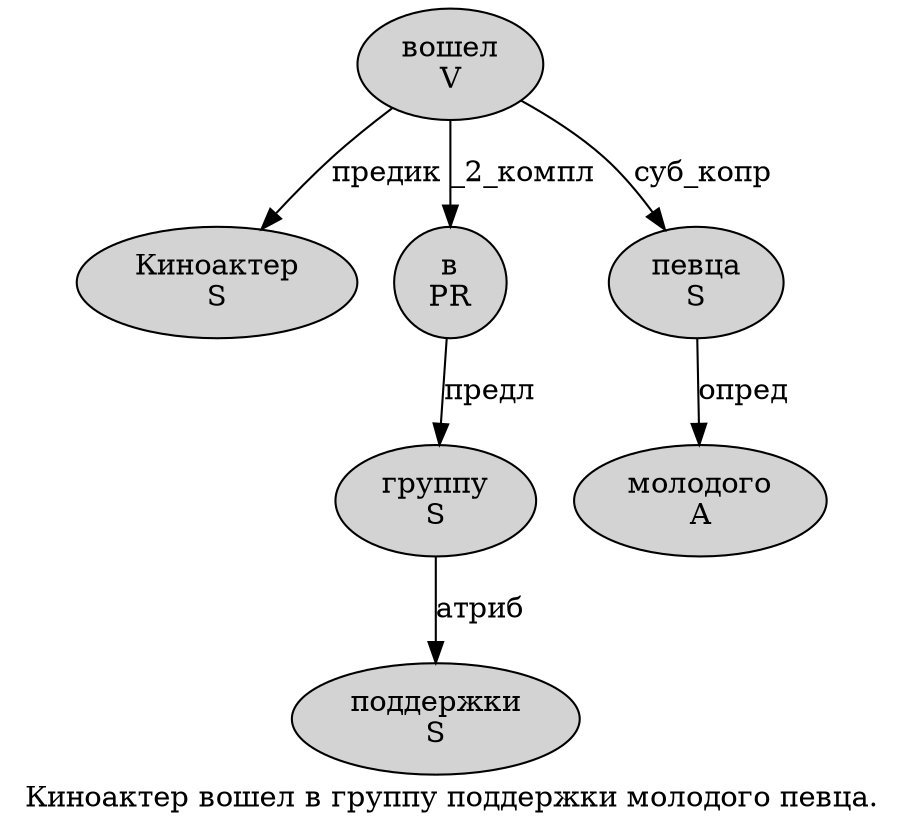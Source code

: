 digraph SENTENCE_1240 {
	graph [label="Киноактер вошел в группу поддержки молодого певца."]
	node [style=filled]
		0 [label="Киноактер
S" color="" fillcolor=lightgray penwidth=1 shape=ellipse]
		1 [label="вошел
V" color="" fillcolor=lightgray penwidth=1 shape=ellipse]
		2 [label="в
PR" color="" fillcolor=lightgray penwidth=1 shape=ellipse]
		3 [label="группу
S" color="" fillcolor=lightgray penwidth=1 shape=ellipse]
		4 [label="поддержки
S" color="" fillcolor=lightgray penwidth=1 shape=ellipse]
		5 [label="молодого
A" color="" fillcolor=lightgray penwidth=1 shape=ellipse]
		6 [label="певца
S" color="" fillcolor=lightgray penwidth=1 shape=ellipse]
			3 -> 4 [label="атриб"]
			1 -> 0 [label="предик"]
			1 -> 2 [label="_2_компл"]
			1 -> 6 [label="суб_копр"]
			2 -> 3 [label="предл"]
			6 -> 5 [label="опред"]
}